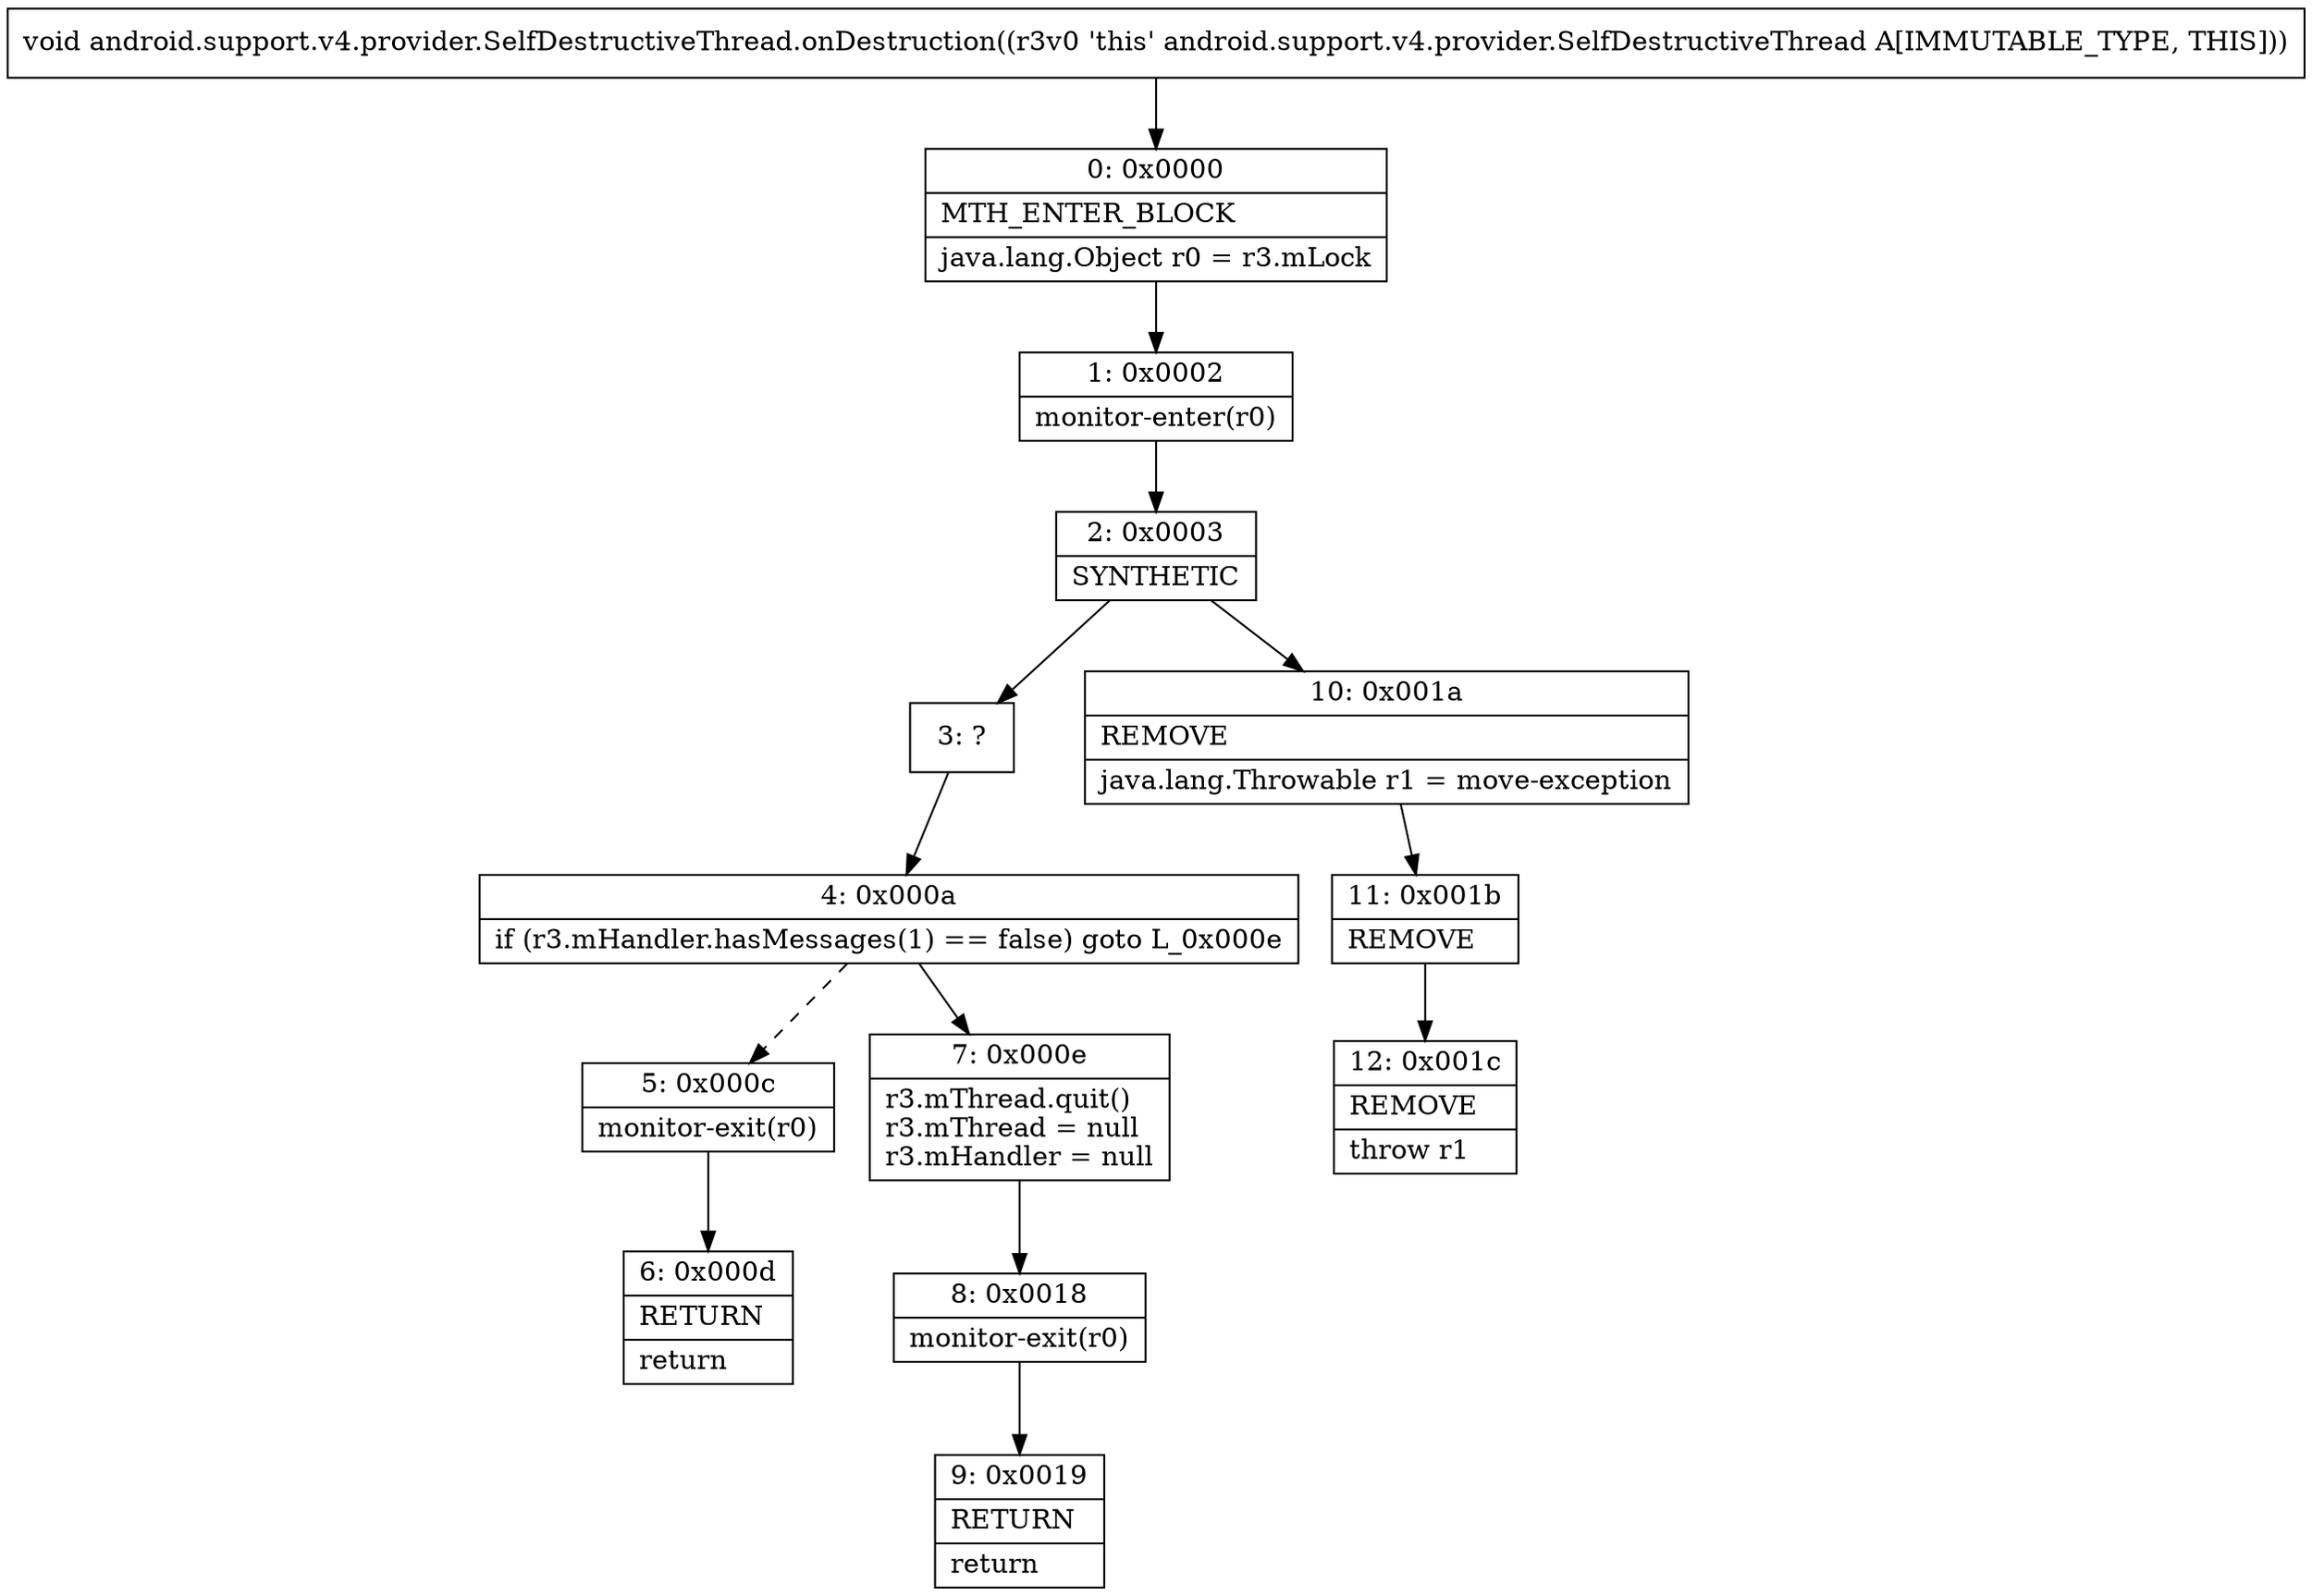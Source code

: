 digraph "CFG forandroid.support.v4.provider.SelfDestructiveThread.onDestruction()V" {
Node_0 [shape=record,label="{0\:\ 0x0000|MTH_ENTER_BLOCK\l|java.lang.Object r0 = r3.mLock\l}"];
Node_1 [shape=record,label="{1\:\ 0x0002|monitor\-enter(r0)\l}"];
Node_2 [shape=record,label="{2\:\ 0x0003|SYNTHETIC\l}"];
Node_3 [shape=record,label="{3\:\ ?}"];
Node_4 [shape=record,label="{4\:\ 0x000a|if (r3.mHandler.hasMessages(1) == false) goto L_0x000e\l}"];
Node_5 [shape=record,label="{5\:\ 0x000c|monitor\-exit(r0)\l}"];
Node_6 [shape=record,label="{6\:\ 0x000d|RETURN\l|return\l}"];
Node_7 [shape=record,label="{7\:\ 0x000e|r3.mThread.quit()\lr3.mThread = null\lr3.mHandler = null\l}"];
Node_8 [shape=record,label="{8\:\ 0x0018|monitor\-exit(r0)\l}"];
Node_9 [shape=record,label="{9\:\ 0x0019|RETURN\l|return\l}"];
Node_10 [shape=record,label="{10\:\ 0x001a|REMOVE\l|java.lang.Throwable r1 = move\-exception\l}"];
Node_11 [shape=record,label="{11\:\ 0x001b|REMOVE\l}"];
Node_12 [shape=record,label="{12\:\ 0x001c|REMOVE\l|throw r1\l}"];
MethodNode[shape=record,label="{void android.support.v4.provider.SelfDestructiveThread.onDestruction((r3v0 'this' android.support.v4.provider.SelfDestructiveThread A[IMMUTABLE_TYPE, THIS])) }"];
MethodNode -> Node_0;
Node_0 -> Node_1;
Node_1 -> Node_2;
Node_2 -> Node_3;
Node_2 -> Node_10;
Node_3 -> Node_4;
Node_4 -> Node_5[style=dashed];
Node_4 -> Node_7;
Node_5 -> Node_6;
Node_7 -> Node_8;
Node_8 -> Node_9;
Node_10 -> Node_11;
Node_11 -> Node_12;
}

